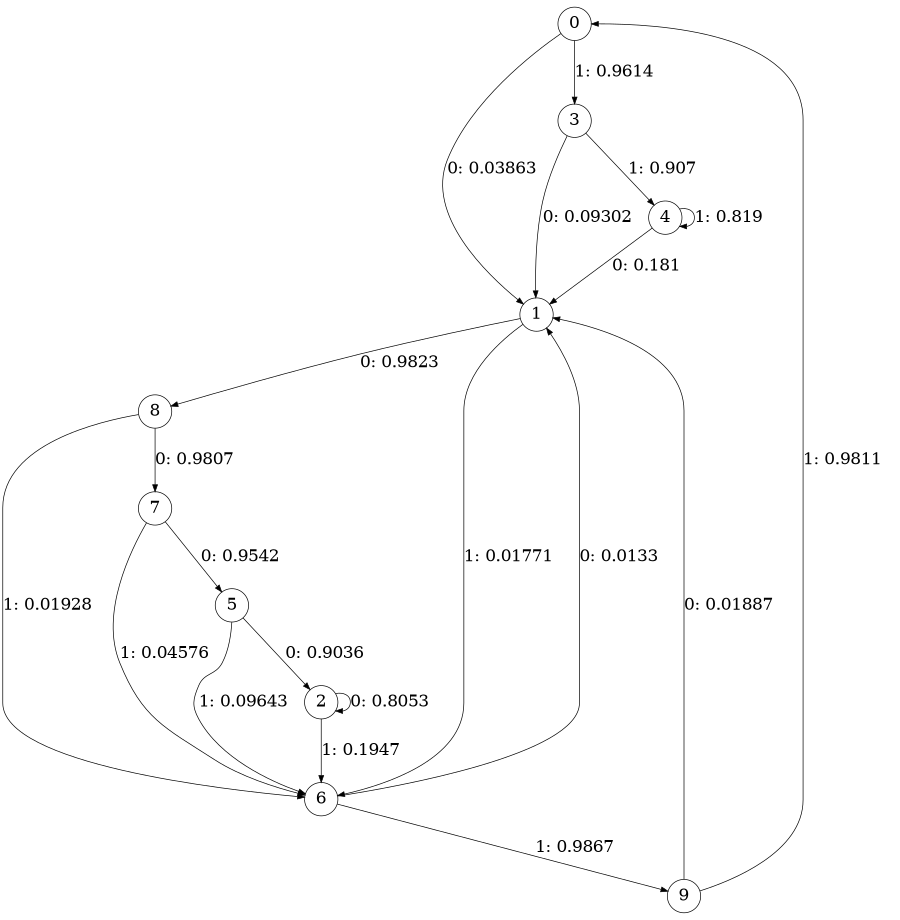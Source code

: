 digraph "ch3_both_short_L10" {
size = "6,8.5";
ratio = "fill";
node [shape = circle];
node [fontsize = 24];
edge [fontsize = 24];
0 -> 1 [label = "0: 0.03863  "];
0 -> 3 [label = "1: 0.9614   "];
1 -> 8 [label = "0: 0.9823   "];
1 -> 6 [label = "1: 0.01771  "];
2 -> 2 [label = "0: 0.8053   "];
2 -> 6 [label = "1: 0.1947   "];
3 -> 1 [label = "0: 0.09302  "];
3 -> 4 [label = "1: 0.907    "];
4 -> 1 [label = "0: 0.181    "];
4 -> 4 [label = "1: 0.819    "];
5 -> 2 [label = "0: 0.9036   "];
5 -> 6 [label = "1: 0.09643  "];
6 -> 1 [label = "0: 0.0133   "];
6 -> 9 [label = "1: 0.9867   "];
7 -> 5 [label = "0: 0.9542   "];
7 -> 6 [label = "1: 0.04576  "];
8 -> 7 [label = "0: 0.9807   "];
8 -> 6 [label = "1: 0.01928  "];
9 -> 1 [label = "0: 0.01887  "];
9 -> 0 [label = "1: 0.9811   "];
}